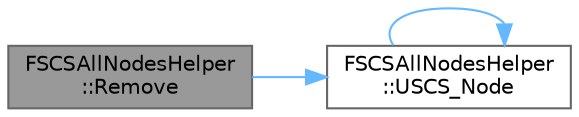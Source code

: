 digraph "FSCSAllNodesHelper::Remove"
{
 // INTERACTIVE_SVG=YES
 // LATEX_PDF_SIZE
  bgcolor="transparent";
  edge [fontname=Helvetica,fontsize=10,labelfontname=Helvetica,labelfontsize=10];
  node [fontname=Helvetica,fontsize=10,shape=box,height=0.2,width=0.4];
  rankdir="LR";
  Node1 [id="Node000001",label="FSCSAllNodesHelper\l::Remove",height=0.2,width=0.4,color="gray40", fillcolor="grey60", style="filled", fontcolor="black",tooltip=" "];
  Node1 -> Node2 [id="edge1_Node000001_Node000002",color="steelblue1",style="solid",tooltip=" "];
  Node2 [id="Node000002",label="FSCSAllNodesHelper\l::USCS_Node",height=0.2,width=0.4,color="grey40", fillcolor="white", style="filled",URL="$df/dc8/structFSCSAllNodesHelper.html#ad7ff9afb87dd8fd226e6901e6ad5fee3",tooltip=" "];
  Node2 -> Node2 [id="edge2_Node000002_Node000002",color="steelblue1",style="solid",tooltip=" "];
}

